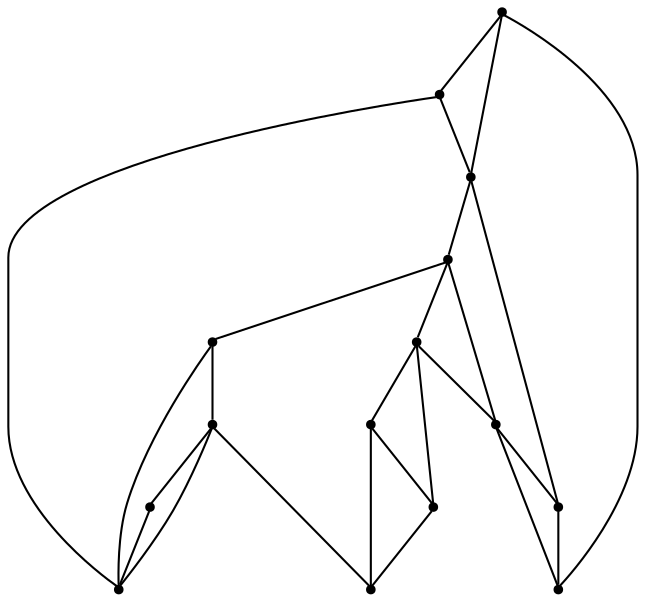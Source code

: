 graph {
  node [shape=point,comment="{\"directed\":false,\"doi\":\"10.1007/3-540-45848-4_5\",\"figure\":\"3 (1)\"}"]

  v0 [pos="1265.333398183187,949.1082763671874"]
  v1 [pos="1210.3333473205566,875.6082153320312"]
  v2 [pos="1265.333398183187,1096.3583882649739"]
  v3 [pos="1155.0833066304526,1133.108418782552"]
  v4 [pos="1155.0833066304526,949.1082763671874"]
  v5 [pos="1191.8333371480308,1059.3583679199219"]
  v6 [pos="1081.5833727518718,1022.6083374023436"]
  v7 [pos="971.0833231608074,1096.3583882649739"]
  v8 [pos="1026.3333002726238,921.6083780924478"]
  v9 [pos="1044.7083155314128,838.8581848144531"]
  v10 [pos="971.0833231608074,857.1082051595051"]
  v11 [pos="980.3333282470704,765.2332560221353"]
  v12 [pos="897.583325703939,1022.6083374023438"]
  v13 [pos="824.0833282470703,949.1082763671874"]
  v14 [pos="860.8332951863607,1133.108418782552"]

  v0 -- v1 [id="-1",pos="1265.333398183187,949.1082763671874 1210.3333473205566,875.6082153320312 1210.3333473205566,875.6082153320312 1210.3333473205566,875.6082153320312"]
  v2 -- v0 [id="-2",pos="1265.333398183187,1096.3583882649739 1265.333398183187,949.1082763671874 1265.333398183187,949.1082763671874 1265.333398183187,949.1082763671874"]
  v13 -- v12 [id="-3",pos="824.0833282470703,949.1082763671874 897.583325703939,1022.6083374023438 897.583325703939,1022.6083374023438 897.583325703939,1022.6083374023438"]
  v2 -- v3 [id="-4",pos="1265.333398183187,1096.3583882649739 1155.0833066304526,1133.108418782552 1155.0833066304526,1133.108418782552 1155.0833066304526,1133.108418782552"]
  v14 -- v7 [id="-5",pos="860.8332951863607,1133.108418782552 971.0833231608074,1096.3583882649739 971.0833231608074,1096.3583882649739 971.0833231608074,1096.3583882649739"]
  v14 -- v13 [id="-6",pos="860.8332951863607,1133.108418782552 824.0833282470703,949.1082763671874 824.0833282470703,949.1082763671874 824.0833282470703,949.1082763671874"]
  v12 -- v14 [id="-7",pos="897.583325703939,1022.6083374023438 860.8332951863607,1133.108418782552 860.8332951863607,1133.108418782552 860.8332951863607,1133.108418782552"]
  v10 -- v13 [id="-8",pos="971.0833231608074,857.1082051595051 824.0833282470703,949.1082763671874 824.0833282470703,949.1082763671874 824.0833282470703,949.1082763671874"]
  v7 -- v12 [id="-9",pos="971.0833231608074,1096.3583882649739 897.583325703939,1022.6083374023438 897.583325703939,1022.6083374023438 897.583325703939,1022.6083374023438"]
  v7 -- v3 [id="-10",pos="971.0833231608074,1096.3583882649739 1155.0833066304526,1133.108418782552 1155.0833066304526,1133.108418782552 1155.0833066304526,1133.108418782552"]
  v10 -- v11 [id="-11",pos="971.0833231608074,857.1082051595051 980.3333282470704,765.2332560221353 980.3333282470704,765.2332560221353 980.3333282470704,765.2332560221353"]
  v10 -- v9 [id="-12",pos="971.0833231608074,857.1082051595051 1044.7083155314128,838.8581848144531 1044.7083155314128,838.8581848144531 1044.7083155314128,838.8581848144531"]
  v11 -- v9 [id="-13",pos="980.3333282470704,765.2332560221353 1044.7083155314128,838.8581848144531 1044.7083155314128,838.8581848144531 1044.7083155314128,838.8581848144531"]
  v8 -- v10 [id="-14",pos="1026.3333002726238,921.6083780924478 971.0833231608074,857.1082051595051 971.0833231608074,857.1082051595051 971.0833231608074,857.1082051595051"]
  v9 -- v8 [id="-15",pos="1044.7083155314128,838.8581848144531 1026.3333002726238,921.6083780924478 1026.3333002726238,921.6083780924478 1026.3333002726238,921.6083780924478"]
  v9 -- v1 [id="-16",pos="1044.7083155314128,838.8581848144531 1210.3333473205566,875.6082153320312 1210.3333473205566,875.6082153320312 1210.3333473205566,875.6082153320312"]
  v6 -- v8 [id="-17",pos="1081.5833727518718,1022.6083374023436 1026.3333002726238,921.6083780924478 1026.3333002726238,921.6083780924478 1026.3333002726238,921.6083780924478"]
  v6 -- v7 [id="-18",pos="1081.5833727518718,1022.6083374023436 971.0833231608074,1096.3583882649739 971.0833231608074,1096.3583882649739 971.0833231608074,1096.3583882649739"]
  v3 -- v5 [id="-19",pos="1155.0833066304526,1133.108418782552 1191.8333371480308,1059.3583679199219 1191.8333371480308,1059.3583679199219 1191.8333371480308,1059.3583679199219"]
  v3 -- v6 [id="-20",pos="1155.0833066304526,1133.108418782552 1081.5833727518718,1022.6083374023436 1081.5833727518718,1022.6083374023436 1081.5833727518718,1022.6083374023436"]
  v4 -- v0 [id="-21",pos="1155.0833066304526,949.1082763671874 1265.333398183187,949.1082763671874 1265.333398183187,949.1082763671874 1265.333398183187,949.1082763671874"]
  v4 -- v5 [id="-22",pos="1155.0833066304526,949.1082763671874 1191.8333371480308,1059.3583679199219 1191.8333371480308,1059.3583679199219 1191.8333371480308,1059.3583679199219"]
  v4 -- v6 [id="-23",pos="1155.0833066304526,949.1082763671874 1081.5833727518718,1022.6083374023436 1081.5833727518718,1022.6083374023436 1081.5833727518718,1022.6083374023436"]
  v5 -- v2 [id="-24",pos="1191.8333371480308,1059.3583679199219 1265.333398183187,1096.3583882649739 1265.333398183187,1096.3583882649739 1265.333398183187,1096.3583882649739"]
  v1 -- v4 [id="-25",pos="1210.3333473205566,875.6082153320312 1155.0833066304526,949.1082763671874 1155.0833066304526,949.1082763671874 1155.0833066304526,949.1082763671874"]
}